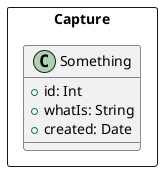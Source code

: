 @startuml meusys

package Capture <<Rectangle>> {

  ' alguma coisa
  class Something {  
    + id: Int
    + whatIs: String
    + created: Date
  }

}

@enduml 